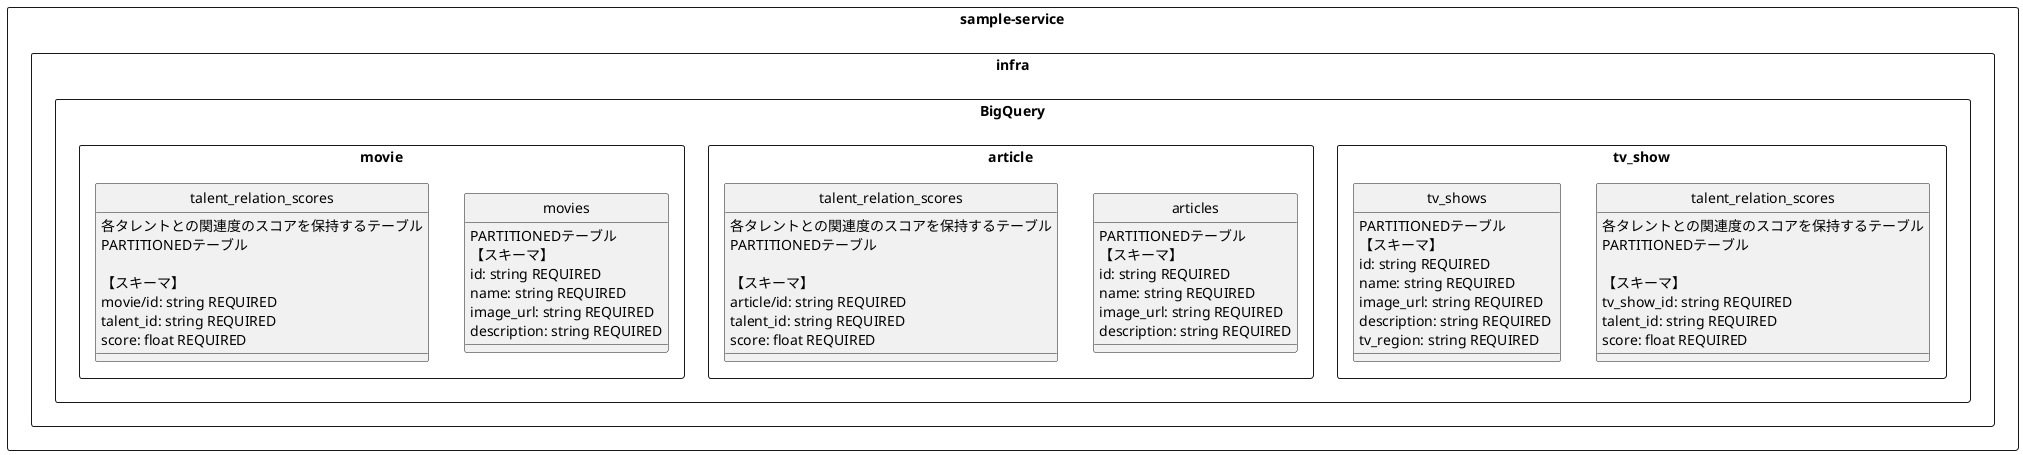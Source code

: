 @startuml
hide circle
rectangle "sample-service" as sample-service {
    rectangle "infra" as sample-service/infra {
        rectangle "BigQuery" as sample-service/infra/BigQuery {
            rectangle "tv_show" as sample-service/infra/BigQuery/tv_show {
                class "talent_relation_scores" as sample-service/infra/BigQuery/tv_show/talent_relation_scores {
                    各タレントとの関連度のスコアを保持するテーブル\nPARTITIONEDテーブル\n\n【スキーマ】\ntv_show_id: string REQUIRED\ntalent_id: string REQUIRED\nscore: float REQUIRED
                }
                class "tv_shows" as sample-service/infra/BigQuery/tv_show/tv_shows {
                    PARTITIONEDテーブル\n【スキーマ】\nid: string REQUIRED\nname: string REQUIRED\nimage_url: string REQUIRED\ndescription: string REQUIRED \ntv_region: string REQUIRED
                }
            }
            rectangle "article" as sample-service/infra/BigQuery/article {
                class "articles" as sample-service/infra/BigQuery/article/articles {
                    PARTITIONEDテーブル\n【スキーマ】\nid: string REQUIRED\nname: string REQUIRED\nimage_url: string REQUIRED\ndescription: string REQUIRED 
                }
                class "talent_relation_scores" as sample-service/infra/BigQuery/article/talent_relation_scores {
                    各タレントとの関連度のスコアを保持するテーブル\nPARTITIONEDテーブル\n\n【スキーマ】\narticle/id: string REQUIRED\ntalent_id: string REQUIRED\nscore: float REQUIRED
                }
            }
            rectangle "movie" as sample-service/infra/BigQuery/movie {
                class "movies" as sample-service/infra/BigQuery/movie/movies {
                    PARTITIONEDテーブル\n【スキーマ】\nid: string REQUIRED\nname: string REQUIRED\nimage_url: string REQUIRED\ndescription: string REQUIRED 
                }
                class "talent_relation_scores" as sample-service/infra/BigQuery/movie/talent_relation_scores {
                    各タレントとの関連度のスコアを保持するテーブル\nPARTITIONEDテーブル\n\n【スキーマ】\nmovie/id: string REQUIRED\ntalent_id: string REQUIRED\nscore: float REQUIRED
                }
            }
        }
    }
}
@enduml
